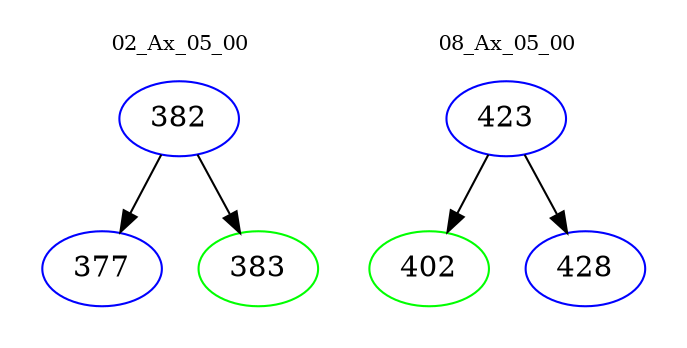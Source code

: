 digraph{
subgraph cluster_0 {
color = white
label = "02_Ax_05_00";
fontsize=10;
T0_382 [label="382", color="blue"]
T0_382 -> T0_377 [color="black"]
T0_377 [label="377", color="blue"]
T0_382 -> T0_383 [color="black"]
T0_383 [label="383", color="green"]
}
subgraph cluster_1 {
color = white
label = "08_Ax_05_00";
fontsize=10;
T1_423 [label="423", color="blue"]
T1_423 -> T1_402 [color="black"]
T1_402 [label="402", color="green"]
T1_423 -> T1_428 [color="black"]
T1_428 [label="428", color="blue"]
}
}
